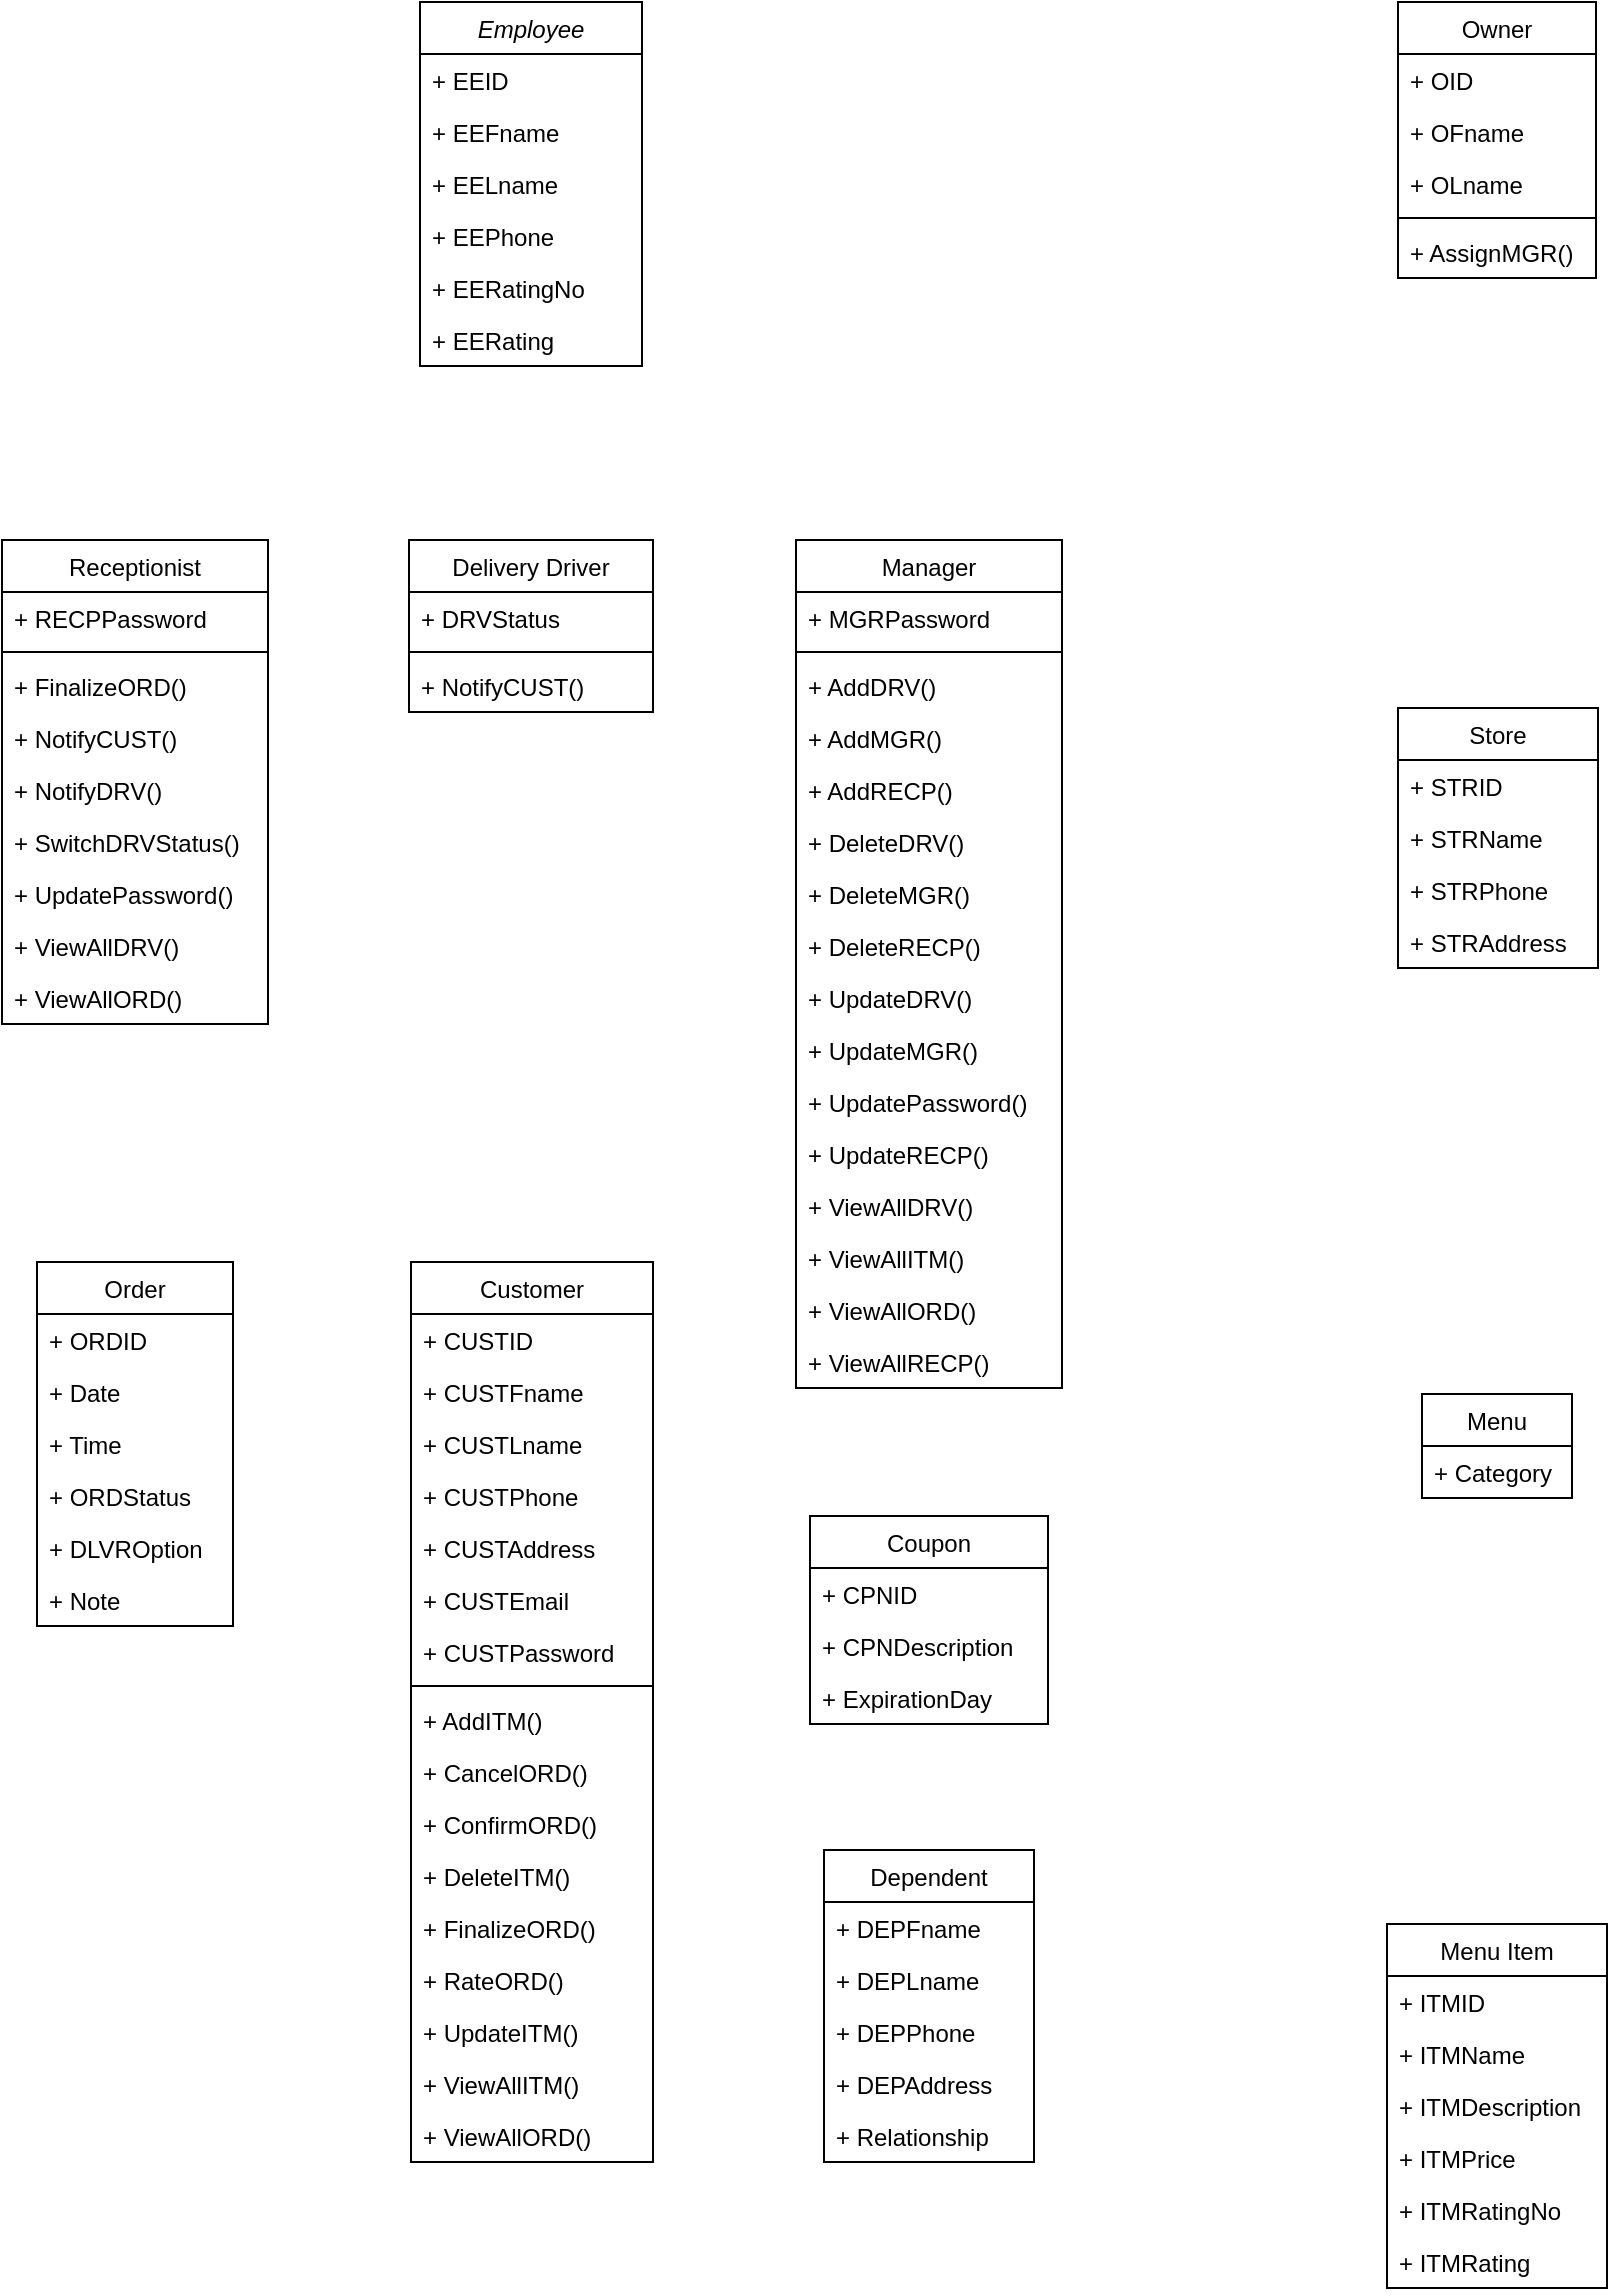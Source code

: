 <mxfile version="17.2.4" type="github">
  <diagram id="C5RBs43oDa-KdzZeNtuy" name="Page-1">
    <mxGraphModel dx="1308" dy="484" grid="0" gridSize="10" guides="1" tooltips="1" connect="1" arrows="1" fold="1" page="1" pageScale="1" pageWidth="827" pageHeight="1169" math="0" shadow="0">
      <root>
        <mxCell id="WIyWlLk6GJQsqaUBKTNV-0" />
        <mxCell id="WIyWlLk6GJQsqaUBKTNV-1" parent="WIyWlLk6GJQsqaUBKTNV-0" />
        <mxCell id="zd1ioimh2hH4Gc_zapRS-0" value="Receptionist" style="swimlane;fontStyle=0;align=center;verticalAlign=top;childLayout=stackLayout;horizontal=1;startSize=26;horizontalStack=0;resizeParent=1;resizeParentMax=0;resizeLast=0;collapsible=1;marginBottom=0;" parent="WIyWlLk6GJQsqaUBKTNV-1" vertex="1">
          <mxGeometry x="10" y="281" width="133" height="242" as="geometry" />
        </mxCell>
        <mxCell id="zd1ioimh2hH4Gc_zapRS-1" value="+ RECPPassword" style="text;strokeColor=none;fillColor=none;align=left;verticalAlign=top;spacingLeft=4;spacingRight=4;overflow=hidden;rotatable=0;points=[[0,0.5],[1,0.5]];portConstraint=eastwest;" parent="zd1ioimh2hH4Gc_zapRS-0" vertex="1">
          <mxGeometry y="26" width="133" height="26" as="geometry" />
        </mxCell>
        <mxCell id="zd1ioimh2hH4Gc_zapRS-2" value="" style="line;strokeWidth=1;fillColor=none;align=left;verticalAlign=middle;spacingTop=-1;spacingLeft=3;spacingRight=3;rotatable=0;labelPosition=right;points=[];portConstraint=eastwest;" parent="zd1ioimh2hH4Gc_zapRS-0" vertex="1">
          <mxGeometry y="52" width="133" height="8" as="geometry" />
        </mxCell>
        <mxCell id="MtqWTWVlkNInYP4Q3nf4-16" value="+ FinalizeORD()" style="text;strokeColor=none;fillColor=none;align=left;verticalAlign=top;spacingLeft=4;spacingRight=4;overflow=hidden;rotatable=0;points=[[0,0.5],[1,0.5]];portConstraint=eastwest;" vertex="1" parent="zd1ioimh2hH4Gc_zapRS-0">
          <mxGeometry y="60" width="133" height="26" as="geometry" />
        </mxCell>
        <mxCell id="MtqWTWVlkNInYP4Q3nf4-0" value="+ NotifyCUST()" style="text;strokeColor=none;fillColor=none;align=left;verticalAlign=top;spacingLeft=4;spacingRight=4;overflow=hidden;rotatable=0;points=[[0,0.5],[1,0.5]];portConstraint=eastwest;" vertex="1" parent="zd1ioimh2hH4Gc_zapRS-0">
          <mxGeometry y="86" width="133" height="26" as="geometry" />
        </mxCell>
        <mxCell id="zd1ioimh2hH4Gc_zapRS-3" value="+ NotifyDRV()" style="text;strokeColor=none;fillColor=none;align=left;verticalAlign=top;spacingLeft=4;spacingRight=4;overflow=hidden;rotatable=0;points=[[0,0.5],[1,0.5]];portConstraint=eastwest;" parent="zd1ioimh2hH4Gc_zapRS-0" vertex="1">
          <mxGeometry y="112" width="133" height="26" as="geometry" />
        </mxCell>
        <mxCell id="MtqWTWVlkNInYP4Q3nf4-17" value="+ SwitchDRVStatus()" style="text;strokeColor=none;fillColor=none;align=left;verticalAlign=top;spacingLeft=4;spacingRight=4;overflow=hidden;rotatable=0;points=[[0,0.5],[1,0.5]];portConstraint=eastwest;" vertex="1" parent="zd1ioimh2hH4Gc_zapRS-0">
          <mxGeometry y="138" width="133" height="26" as="geometry" />
        </mxCell>
        <mxCell id="MtqWTWVlkNInYP4Q3nf4-13" value="+ UpdatePassword()" style="text;strokeColor=none;fillColor=none;align=left;verticalAlign=top;spacingLeft=4;spacingRight=4;overflow=hidden;rotatable=0;points=[[0,0.5],[1,0.5]];portConstraint=eastwest;" vertex="1" parent="zd1ioimh2hH4Gc_zapRS-0">
          <mxGeometry y="164" width="133" height="26" as="geometry" />
        </mxCell>
        <mxCell id="MtqWTWVlkNInYP4Q3nf4-14" value="+ ViewAllDRV()" style="text;strokeColor=none;fillColor=none;align=left;verticalAlign=top;spacingLeft=4;spacingRight=4;overflow=hidden;rotatable=0;points=[[0,0.5],[1,0.5]];portConstraint=eastwest;" vertex="1" parent="zd1ioimh2hH4Gc_zapRS-0">
          <mxGeometry y="190" width="133" height="26" as="geometry" />
        </mxCell>
        <mxCell id="MtqWTWVlkNInYP4Q3nf4-15" value="+ ViewAllORD()" style="text;strokeColor=none;fillColor=none;align=left;verticalAlign=top;spacingLeft=4;spacingRight=4;overflow=hidden;rotatable=0;points=[[0,0.5],[1,0.5]];portConstraint=eastwest;" vertex="1" parent="zd1ioimh2hH4Gc_zapRS-0">
          <mxGeometry y="216" width="133" height="26" as="geometry" />
        </mxCell>
        <mxCell id="zd1ioimh2hH4Gc_zapRS-4" value="Employee" style="swimlane;fontStyle=2;childLayout=stackLayout;horizontal=1;startSize=26;fillColor=none;horizontalStack=0;resizeParent=1;resizeParentMax=0;resizeLast=0;collapsible=1;marginBottom=0;" parent="WIyWlLk6GJQsqaUBKTNV-1" vertex="1">
          <mxGeometry x="219" y="12" width="111" height="182" as="geometry" />
        </mxCell>
        <mxCell id="zd1ioimh2hH4Gc_zapRS-5" value="+ EEID" style="text;strokeColor=none;fillColor=none;align=left;verticalAlign=top;spacingLeft=4;spacingRight=4;overflow=hidden;rotatable=0;points=[[0,0.5],[1,0.5]];portConstraint=eastwest;" parent="zd1ioimh2hH4Gc_zapRS-4" vertex="1">
          <mxGeometry y="26" width="111" height="26" as="geometry" />
        </mxCell>
        <mxCell id="zd1ioimh2hH4Gc_zapRS-6" value="+ EEFname" style="text;strokeColor=none;fillColor=none;align=left;verticalAlign=top;spacingLeft=4;spacingRight=4;overflow=hidden;rotatable=0;points=[[0,0.5],[1,0.5]];portConstraint=eastwest;" parent="zd1ioimh2hH4Gc_zapRS-4" vertex="1">
          <mxGeometry y="52" width="111" height="26" as="geometry" />
        </mxCell>
        <mxCell id="zd1ioimh2hH4Gc_zapRS-7" value="+ EELname" style="text;strokeColor=none;fillColor=none;align=left;verticalAlign=top;spacingLeft=4;spacingRight=4;overflow=hidden;rotatable=0;points=[[0,0.5],[1,0.5]];portConstraint=eastwest;" parent="zd1ioimh2hH4Gc_zapRS-4" vertex="1">
          <mxGeometry y="78" width="111" height="26" as="geometry" />
        </mxCell>
        <mxCell id="MtqWTWVlkNInYP4Q3nf4-12" value="+ EEPhone" style="text;strokeColor=none;fillColor=none;align=left;verticalAlign=top;spacingLeft=4;spacingRight=4;overflow=hidden;rotatable=0;points=[[0,0.5],[1,0.5]];portConstraint=eastwest;" vertex="1" parent="zd1ioimh2hH4Gc_zapRS-4">
          <mxGeometry y="104" width="111" height="26" as="geometry" />
        </mxCell>
        <mxCell id="zd1ioimh2hH4Gc_zapRS-9" value="+ EERatingNo" style="text;strokeColor=none;fillColor=none;align=left;verticalAlign=top;spacingLeft=4;spacingRight=4;overflow=hidden;rotatable=0;points=[[0,0.5],[1,0.5]];portConstraint=eastwest;" parent="zd1ioimh2hH4Gc_zapRS-4" vertex="1">
          <mxGeometry y="130" width="111" height="26" as="geometry" />
        </mxCell>
        <mxCell id="zd1ioimh2hH4Gc_zapRS-12" value="+ EERating" style="text;strokeColor=none;fillColor=none;align=left;verticalAlign=top;spacingLeft=4;spacingRight=4;overflow=hidden;rotatable=0;points=[[0,0.5],[1,0.5]];portConstraint=eastwest;" parent="zd1ioimh2hH4Gc_zapRS-4" vertex="1">
          <mxGeometry y="156" width="111" height="26" as="geometry" />
        </mxCell>
        <mxCell id="zd1ioimh2hH4Gc_zapRS-13" value="Delivery Driver" style="swimlane;fontStyle=0;align=center;verticalAlign=top;childLayout=stackLayout;horizontal=1;startSize=26;horizontalStack=0;resizeParent=1;resizeParentMax=0;resizeLast=0;collapsible=1;marginBottom=0;" parent="WIyWlLk6GJQsqaUBKTNV-1" vertex="1">
          <mxGeometry x="213.5" y="281" width="122" height="86" as="geometry" />
        </mxCell>
        <mxCell id="zd1ioimh2hH4Gc_zapRS-14" value="+ DRVStatus" style="text;strokeColor=none;fillColor=none;align=left;verticalAlign=top;spacingLeft=4;spacingRight=4;overflow=hidden;rotatable=0;points=[[0,0.5],[1,0.5]];portConstraint=eastwest;" parent="zd1ioimh2hH4Gc_zapRS-13" vertex="1">
          <mxGeometry y="26" width="122" height="26" as="geometry" />
        </mxCell>
        <mxCell id="zd1ioimh2hH4Gc_zapRS-15" value="" style="line;strokeWidth=1;fillColor=none;align=left;verticalAlign=middle;spacingTop=-1;spacingLeft=3;spacingRight=3;rotatable=0;labelPosition=right;points=[];portConstraint=eastwest;" parent="zd1ioimh2hH4Gc_zapRS-13" vertex="1">
          <mxGeometry y="52" width="122" height="8" as="geometry" />
        </mxCell>
        <mxCell id="zd1ioimh2hH4Gc_zapRS-16" value="+ NotifyCUST()" style="text;strokeColor=none;fillColor=none;align=left;verticalAlign=top;spacingLeft=4;spacingRight=4;overflow=hidden;rotatable=0;points=[[0,0.5],[1,0.5]];portConstraint=eastwest;" parent="zd1ioimh2hH4Gc_zapRS-13" vertex="1">
          <mxGeometry y="60" width="122" height="26" as="geometry" />
        </mxCell>
        <mxCell id="zd1ioimh2hH4Gc_zapRS-17" value="Manager" style="swimlane;fontStyle=0;align=center;verticalAlign=top;childLayout=stackLayout;horizontal=1;startSize=26;horizontalStack=0;resizeParent=1;resizeParentMax=0;resizeLast=0;collapsible=1;marginBottom=0;" parent="WIyWlLk6GJQsqaUBKTNV-1" vertex="1">
          <mxGeometry x="407" y="281" width="133" height="424" as="geometry" />
        </mxCell>
        <mxCell id="zd1ioimh2hH4Gc_zapRS-18" value="+ MGRPassword" style="text;strokeColor=none;fillColor=none;align=left;verticalAlign=top;spacingLeft=4;spacingRight=4;overflow=hidden;rotatable=0;points=[[0,0.5],[1,0.5]];portConstraint=eastwest;" parent="zd1ioimh2hH4Gc_zapRS-17" vertex="1">
          <mxGeometry y="26" width="133" height="26" as="geometry" />
        </mxCell>
        <mxCell id="zd1ioimh2hH4Gc_zapRS-19" value="" style="line;strokeWidth=1;fillColor=none;align=left;verticalAlign=middle;spacingTop=-1;spacingLeft=3;spacingRight=3;rotatable=0;labelPosition=right;points=[];portConstraint=eastwest;" parent="zd1ioimh2hH4Gc_zapRS-17" vertex="1">
          <mxGeometry y="52" width="133" height="8" as="geometry" />
        </mxCell>
        <mxCell id="zd1ioimh2hH4Gc_zapRS-20" value="+ AddDRV()" style="text;strokeColor=none;fillColor=none;align=left;verticalAlign=top;spacingLeft=4;spacingRight=4;overflow=hidden;rotatable=0;points=[[0,0.5],[1,0.5]];portConstraint=eastwest;" parent="zd1ioimh2hH4Gc_zapRS-17" vertex="1">
          <mxGeometry y="60" width="133" height="26" as="geometry" />
        </mxCell>
        <mxCell id="MtqWTWVlkNInYP4Q3nf4-2" value="+ AddMGR()" style="text;strokeColor=none;fillColor=none;align=left;verticalAlign=top;spacingLeft=4;spacingRight=4;overflow=hidden;rotatable=0;points=[[0,0.5],[1,0.5]];portConstraint=eastwest;" vertex="1" parent="zd1ioimh2hH4Gc_zapRS-17">
          <mxGeometry y="86" width="133" height="26" as="geometry" />
        </mxCell>
        <mxCell id="MtqWTWVlkNInYP4Q3nf4-5" value="+ AddRECP()" style="text;strokeColor=none;fillColor=none;align=left;verticalAlign=top;spacingLeft=4;spacingRight=4;overflow=hidden;rotatable=0;points=[[0,0.5],[1,0.5]];portConstraint=eastwest;" vertex="1" parent="zd1ioimh2hH4Gc_zapRS-17">
          <mxGeometry y="112" width="133" height="26" as="geometry" />
        </mxCell>
        <mxCell id="MtqWTWVlkNInYP4Q3nf4-3" value="+ DeleteDRV()" style="text;strokeColor=none;fillColor=none;align=left;verticalAlign=top;spacingLeft=4;spacingRight=4;overflow=hidden;rotatable=0;points=[[0,0.5],[1,0.5]];portConstraint=eastwest;" vertex="1" parent="zd1ioimh2hH4Gc_zapRS-17">
          <mxGeometry y="138" width="133" height="26" as="geometry" />
        </mxCell>
        <mxCell id="MtqWTWVlkNInYP4Q3nf4-4" value="+ DeleteMGR()" style="text;strokeColor=none;fillColor=none;align=left;verticalAlign=top;spacingLeft=4;spacingRight=4;overflow=hidden;rotatable=0;points=[[0,0.5],[1,0.5]];portConstraint=eastwest;" vertex="1" parent="zd1ioimh2hH4Gc_zapRS-17">
          <mxGeometry y="164" width="133" height="26" as="geometry" />
        </mxCell>
        <mxCell id="MtqWTWVlkNInYP4Q3nf4-1" value="+ DeleteRECP()" style="text;strokeColor=none;fillColor=none;align=left;verticalAlign=top;spacingLeft=4;spacingRight=4;overflow=hidden;rotatable=0;points=[[0,0.5],[1,0.5]];portConstraint=eastwest;" vertex="1" parent="zd1ioimh2hH4Gc_zapRS-17">
          <mxGeometry y="190" width="133" height="26" as="geometry" />
        </mxCell>
        <mxCell id="MtqWTWVlkNInYP4Q3nf4-6" value="+ UpdateDRV()" style="text;strokeColor=none;fillColor=none;align=left;verticalAlign=top;spacingLeft=4;spacingRight=4;overflow=hidden;rotatable=0;points=[[0,0.5],[1,0.5]];portConstraint=eastwest;" vertex="1" parent="zd1ioimh2hH4Gc_zapRS-17">
          <mxGeometry y="216" width="133" height="26" as="geometry" />
        </mxCell>
        <mxCell id="MtqWTWVlkNInYP4Q3nf4-7" value="+ UpdateMGR()" style="text;strokeColor=none;fillColor=none;align=left;verticalAlign=top;spacingLeft=4;spacingRight=4;overflow=hidden;rotatable=0;points=[[0,0.5],[1,0.5]];portConstraint=eastwest;" vertex="1" parent="zd1ioimh2hH4Gc_zapRS-17">
          <mxGeometry y="242" width="133" height="26" as="geometry" />
        </mxCell>
        <mxCell id="MtqWTWVlkNInYP4Q3nf4-20" value="+ UpdatePassword()" style="text;strokeColor=none;fillColor=none;align=left;verticalAlign=top;spacingLeft=4;spacingRight=4;overflow=hidden;rotatable=0;points=[[0,0.5],[1,0.5]];portConstraint=eastwest;" vertex="1" parent="zd1ioimh2hH4Gc_zapRS-17">
          <mxGeometry y="268" width="133" height="26" as="geometry" />
        </mxCell>
        <mxCell id="MtqWTWVlkNInYP4Q3nf4-8" value="+ UpdateRECP()" style="text;strokeColor=none;fillColor=none;align=left;verticalAlign=top;spacingLeft=4;spacingRight=4;overflow=hidden;rotatable=0;points=[[0,0.5],[1,0.5]];portConstraint=eastwest;" vertex="1" parent="zd1ioimh2hH4Gc_zapRS-17">
          <mxGeometry y="294" width="133" height="26" as="geometry" />
        </mxCell>
        <mxCell id="MtqWTWVlkNInYP4Q3nf4-9" value="+ ViewAllDRV()" style="text;strokeColor=none;fillColor=none;align=left;verticalAlign=top;spacingLeft=4;spacingRight=4;overflow=hidden;rotatable=0;points=[[0,0.5],[1,0.5]];portConstraint=eastwest;" vertex="1" parent="zd1ioimh2hH4Gc_zapRS-17">
          <mxGeometry y="320" width="133" height="26" as="geometry" />
        </mxCell>
        <mxCell id="MtqWTWVlkNInYP4Q3nf4-18" value="+ ViewAllITM()" style="text;strokeColor=none;fillColor=none;align=left;verticalAlign=top;spacingLeft=4;spacingRight=4;overflow=hidden;rotatable=0;points=[[0,0.5],[1,0.5]];portConstraint=eastwest;" vertex="1" parent="zd1ioimh2hH4Gc_zapRS-17">
          <mxGeometry y="346" width="133" height="26" as="geometry" />
        </mxCell>
        <mxCell id="MtqWTWVlkNInYP4Q3nf4-19" value="+ ViewAllORD()" style="text;strokeColor=none;fillColor=none;align=left;verticalAlign=top;spacingLeft=4;spacingRight=4;overflow=hidden;rotatable=0;points=[[0,0.5],[1,0.5]];portConstraint=eastwest;" vertex="1" parent="zd1ioimh2hH4Gc_zapRS-17">
          <mxGeometry y="372" width="133" height="26" as="geometry" />
        </mxCell>
        <mxCell id="MtqWTWVlkNInYP4Q3nf4-11" value="+ ViewAllRECP()" style="text;strokeColor=none;fillColor=none;align=left;verticalAlign=top;spacingLeft=4;spacingRight=4;overflow=hidden;rotatable=0;points=[[0,0.5],[1,0.5]];portConstraint=eastwest;" vertex="1" parent="zd1ioimh2hH4Gc_zapRS-17">
          <mxGeometry y="398" width="133" height="26" as="geometry" />
        </mxCell>
        <mxCell id="MtqWTWVlkNInYP4Q3nf4-21" value="Owner" style="swimlane;fontStyle=0;align=center;verticalAlign=top;childLayout=stackLayout;horizontal=1;startSize=26;horizontalStack=0;resizeParent=1;resizeParentMax=0;resizeLast=0;collapsible=1;marginBottom=0;" vertex="1" parent="WIyWlLk6GJQsqaUBKTNV-1">
          <mxGeometry x="708" y="12" width="99" height="138" as="geometry" />
        </mxCell>
        <mxCell id="MtqWTWVlkNInYP4Q3nf4-22" value="+ OID" style="text;strokeColor=none;fillColor=none;align=left;verticalAlign=top;spacingLeft=4;spacingRight=4;overflow=hidden;rotatable=0;points=[[0,0.5],[1,0.5]];portConstraint=eastwest;" vertex="1" parent="MtqWTWVlkNInYP4Q3nf4-21">
          <mxGeometry y="26" width="99" height="26" as="geometry" />
        </mxCell>
        <mxCell id="MtqWTWVlkNInYP4Q3nf4-26" value="+ OFname" style="text;strokeColor=none;fillColor=none;align=left;verticalAlign=top;spacingLeft=4;spacingRight=4;overflow=hidden;rotatable=0;points=[[0,0.5],[1,0.5]];portConstraint=eastwest;" vertex="1" parent="MtqWTWVlkNInYP4Q3nf4-21">
          <mxGeometry y="52" width="99" height="26" as="geometry" />
        </mxCell>
        <mxCell id="MtqWTWVlkNInYP4Q3nf4-25" value="+ OLname" style="text;strokeColor=none;fillColor=none;align=left;verticalAlign=top;spacingLeft=4;spacingRight=4;overflow=hidden;rotatable=0;points=[[0,0.5],[1,0.5]];portConstraint=eastwest;" vertex="1" parent="MtqWTWVlkNInYP4Q3nf4-21">
          <mxGeometry y="78" width="99" height="26" as="geometry" />
        </mxCell>
        <mxCell id="MtqWTWVlkNInYP4Q3nf4-23" value="" style="line;strokeWidth=1;fillColor=none;align=left;verticalAlign=middle;spacingTop=-1;spacingLeft=3;spacingRight=3;rotatable=0;labelPosition=right;points=[];portConstraint=eastwest;" vertex="1" parent="MtqWTWVlkNInYP4Q3nf4-21">
          <mxGeometry y="104" width="99" height="8" as="geometry" />
        </mxCell>
        <mxCell id="MtqWTWVlkNInYP4Q3nf4-24" value="+ AssignMGR()" style="text;strokeColor=none;fillColor=none;align=left;verticalAlign=top;spacingLeft=4;spacingRight=4;overflow=hidden;rotatable=0;points=[[0,0.5],[1,0.5]];portConstraint=eastwest;" vertex="1" parent="MtqWTWVlkNInYP4Q3nf4-21">
          <mxGeometry y="112" width="99" height="26" as="geometry" />
        </mxCell>
        <mxCell id="MtqWTWVlkNInYP4Q3nf4-27" value="Store" style="swimlane;fontStyle=0;childLayout=stackLayout;horizontal=1;startSize=26;fillColor=none;horizontalStack=0;resizeParent=1;resizeParentMax=0;resizeLast=0;collapsible=1;marginBottom=0;" vertex="1" parent="WIyWlLk6GJQsqaUBKTNV-1">
          <mxGeometry x="708" y="365" width="100" height="130" as="geometry" />
        </mxCell>
        <mxCell id="MtqWTWVlkNInYP4Q3nf4-28" value="+ STRID" style="text;strokeColor=none;fillColor=none;align=left;verticalAlign=top;spacingLeft=4;spacingRight=4;overflow=hidden;rotatable=0;points=[[0,0.5],[1,0.5]];portConstraint=eastwest;" vertex="1" parent="MtqWTWVlkNInYP4Q3nf4-27">
          <mxGeometry y="26" width="100" height="26" as="geometry" />
        </mxCell>
        <mxCell id="MtqWTWVlkNInYP4Q3nf4-29" value="+ STRName" style="text;strokeColor=none;fillColor=none;align=left;verticalAlign=top;spacingLeft=4;spacingRight=4;overflow=hidden;rotatable=0;points=[[0,0.5],[1,0.5]];portConstraint=eastwest;" vertex="1" parent="MtqWTWVlkNInYP4Q3nf4-27">
          <mxGeometry y="52" width="100" height="26" as="geometry" />
        </mxCell>
        <mxCell id="MtqWTWVlkNInYP4Q3nf4-31" value="+ STRPhone" style="text;strokeColor=none;fillColor=none;align=left;verticalAlign=top;spacingLeft=4;spacingRight=4;overflow=hidden;rotatable=0;points=[[0,0.5],[1,0.5]];portConstraint=eastwest;" vertex="1" parent="MtqWTWVlkNInYP4Q3nf4-27">
          <mxGeometry y="78" width="100" height="26" as="geometry" />
        </mxCell>
        <mxCell id="MtqWTWVlkNInYP4Q3nf4-32" value="+ STRAddress" style="text;strokeColor=none;fillColor=none;align=left;verticalAlign=top;spacingLeft=4;spacingRight=4;overflow=hidden;rotatable=0;points=[[0,0.5],[1,0.5]];portConstraint=eastwest;" vertex="1" parent="MtqWTWVlkNInYP4Q3nf4-27">
          <mxGeometry y="104" width="100" height="26" as="geometry" />
        </mxCell>
        <mxCell id="MtqWTWVlkNInYP4Q3nf4-34" value="Menu" style="swimlane;fontStyle=0;childLayout=stackLayout;horizontal=1;startSize=26;fillColor=none;horizontalStack=0;resizeParent=1;resizeParentMax=0;resizeLast=0;collapsible=1;marginBottom=0;" vertex="1" parent="WIyWlLk6GJQsqaUBKTNV-1">
          <mxGeometry x="720" y="708" width="75" height="52" as="geometry" />
        </mxCell>
        <mxCell id="MtqWTWVlkNInYP4Q3nf4-35" value="+ Category" style="text;strokeColor=none;fillColor=none;align=left;verticalAlign=top;spacingLeft=4;spacingRight=4;overflow=hidden;rotatable=0;points=[[0,0.5],[1,0.5]];portConstraint=eastwest;" vertex="1" parent="MtqWTWVlkNInYP4Q3nf4-34">
          <mxGeometry y="26" width="75" height="26" as="geometry" />
        </mxCell>
        <mxCell id="MtqWTWVlkNInYP4Q3nf4-39" value="Menu Item" style="swimlane;fontStyle=0;childLayout=stackLayout;horizontal=1;startSize=26;fillColor=none;horizontalStack=0;resizeParent=1;resizeParentMax=0;resizeLast=0;collapsible=1;marginBottom=0;" vertex="1" parent="WIyWlLk6GJQsqaUBKTNV-1">
          <mxGeometry x="702.5" y="973" width="110" height="182" as="geometry" />
        </mxCell>
        <mxCell id="MtqWTWVlkNInYP4Q3nf4-40" value="+ ITMID" style="text;strokeColor=none;fillColor=none;align=left;verticalAlign=top;spacingLeft=4;spacingRight=4;overflow=hidden;rotatable=0;points=[[0,0.5],[1,0.5]];portConstraint=eastwest;" vertex="1" parent="MtqWTWVlkNInYP4Q3nf4-39">
          <mxGeometry y="26" width="110" height="26" as="geometry" />
        </mxCell>
        <mxCell id="MtqWTWVlkNInYP4Q3nf4-41" value="+ ITMName" style="text;strokeColor=none;fillColor=none;align=left;verticalAlign=top;spacingLeft=4;spacingRight=4;overflow=hidden;rotatable=0;points=[[0,0.5],[1,0.5]];portConstraint=eastwest;" vertex="1" parent="MtqWTWVlkNInYP4Q3nf4-39">
          <mxGeometry y="52" width="110" height="26" as="geometry" />
        </mxCell>
        <mxCell id="MtqWTWVlkNInYP4Q3nf4-42" value="+ ITMDescription" style="text;strokeColor=none;fillColor=none;align=left;verticalAlign=top;spacingLeft=4;spacingRight=4;overflow=hidden;rotatable=0;points=[[0,0.5],[1,0.5]];portConstraint=eastwest;" vertex="1" parent="MtqWTWVlkNInYP4Q3nf4-39">
          <mxGeometry y="78" width="110" height="26" as="geometry" />
        </mxCell>
        <mxCell id="MtqWTWVlkNInYP4Q3nf4-43" value="+ ITMPrice" style="text;strokeColor=none;fillColor=none;align=left;verticalAlign=top;spacingLeft=4;spacingRight=4;overflow=hidden;rotatable=0;points=[[0,0.5],[1,0.5]];portConstraint=eastwest;" vertex="1" parent="MtqWTWVlkNInYP4Q3nf4-39">
          <mxGeometry y="104" width="110" height="26" as="geometry" />
        </mxCell>
        <mxCell id="MtqWTWVlkNInYP4Q3nf4-44" value="+ ITMRatingNo" style="text;strokeColor=none;fillColor=none;align=left;verticalAlign=top;spacingLeft=4;spacingRight=4;overflow=hidden;rotatable=0;points=[[0,0.5],[1,0.5]];portConstraint=eastwest;" vertex="1" parent="MtqWTWVlkNInYP4Q3nf4-39">
          <mxGeometry y="130" width="110" height="26" as="geometry" />
        </mxCell>
        <mxCell id="MtqWTWVlkNInYP4Q3nf4-45" value="+ ITMRating" style="text;strokeColor=none;fillColor=none;align=left;verticalAlign=top;spacingLeft=4;spacingRight=4;overflow=hidden;rotatable=0;points=[[0,0.5],[1,0.5]];portConstraint=eastwest;" vertex="1" parent="MtqWTWVlkNInYP4Q3nf4-39">
          <mxGeometry y="156" width="110" height="26" as="geometry" />
        </mxCell>
        <mxCell id="MtqWTWVlkNInYP4Q3nf4-46" value="Coupon" style="swimlane;fontStyle=0;childLayout=stackLayout;horizontal=1;startSize=26;fillColor=none;horizontalStack=0;resizeParent=1;resizeParentMax=0;resizeLast=0;collapsible=1;marginBottom=0;" vertex="1" parent="WIyWlLk6GJQsqaUBKTNV-1">
          <mxGeometry x="414" y="769" width="119" height="104" as="geometry" />
        </mxCell>
        <mxCell id="MtqWTWVlkNInYP4Q3nf4-47" value="+ CPNID" style="text;strokeColor=none;fillColor=none;align=left;verticalAlign=top;spacingLeft=4;spacingRight=4;overflow=hidden;rotatable=0;points=[[0,0.5],[1,0.5]];portConstraint=eastwest;" vertex="1" parent="MtqWTWVlkNInYP4Q3nf4-46">
          <mxGeometry y="26" width="119" height="26" as="geometry" />
        </mxCell>
        <mxCell id="MtqWTWVlkNInYP4Q3nf4-48" value="+ CPNDescription" style="text;strokeColor=none;fillColor=none;align=left;verticalAlign=top;spacingLeft=4;spacingRight=4;overflow=hidden;rotatable=0;points=[[0,0.5],[1,0.5]];portConstraint=eastwest;" vertex="1" parent="MtqWTWVlkNInYP4Q3nf4-46">
          <mxGeometry y="52" width="119" height="26" as="geometry" />
        </mxCell>
        <mxCell id="MtqWTWVlkNInYP4Q3nf4-49" value="+ ExpirationDay" style="text;strokeColor=none;fillColor=none;align=left;verticalAlign=top;spacingLeft=4;spacingRight=4;overflow=hidden;rotatable=0;points=[[0,0.5],[1,0.5]];portConstraint=eastwest;" vertex="1" parent="MtqWTWVlkNInYP4Q3nf4-46">
          <mxGeometry y="78" width="119" height="26" as="geometry" />
        </mxCell>
        <mxCell id="MtqWTWVlkNInYP4Q3nf4-51" value="Customer" style="swimlane;fontStyle=0;align=center;verticalAlign=top;childLayout=stackLayout;horizontal=1;startSize=26;horizontalStack=0;resizeParent=1;resizeParentMax=0;resizeLast=0;collapsible=1;marginBottom=0;" vertex="1" parent="WIyWlLk6GJQsqaUBKTNV-1">
          <mxGeometry x="214.5" y="642" width="121" height="450" as="geometry" />
        </mxCell>
        <mxCell id="MtqWTWVlkNInYP4Q3nf4-52" value="+ CUSTID" style="text;strokeColor=none;fillColor=none;align=left;verticalAlign=top;spacingLeft=4;spacingRight=4;overflow=hidden;rotatable=0;points=[[0,0.5],[1,0.5]];portConstraint=eastwest;" vertex="1" parent="MtqWTWVlkNInYP4Q3nf4-51">
          <mxGeometry y="26" width="121" height="26" as="geometry" />
        </mxCell>
        <mxCell id="MtqWTWVlkNInYP4Q3nf4-53" value="+ CUSTFname" style="text;strokeColor=none;fillColor=none;align=left;verticalAlign=top;spacingLeft=4;spacingRight=4;overflow=hidden;rotatable=0;points=[[0,0.5],[1,0.5]];portConstraint=eastwest;" vertex="1" parent="MtqWTWVlkNInYP4Q3nf4-51">
          <mxGeometry y="52" width="121" height="26" as="geometry" />
        </mxCell>
        <mxCell id="MtqWTWVlkNInYP4Q3nf4-54" value="+ CUSTLname" style="text;strokeColor=none;fillColor=none;align=left;verticalAlign=top;spacingLeft=4;spacingRight=4;overflow=hidden;rotatable=0;points=[[0,0.5],[1,0.5]];portConstraint=eastwest;" vertex="1" parent="MtqWTWVlkNInYP4Q3nf4-51">
          <mxGeometry y="78" width="121" height="26" as="geometry" />
        </mxCell>
        <mxCell id="MtqWTWVlkNInYP4Q3nf4-57" value="+ CUSTPhone" style="text;strokeColor=none;fillColor=none;align=left;verticalAlign=top;spacingLeft=4;spacingRight=4;overflow=hidden;rotatable=0;points=[[0,0.5],[1,0.5]];portConstraint=eastwest;" vertex="1" parent="MtqWTWVlkNInYP4Q3nf4-51">
          <mxGeometry y="104" width="121" height="26" as="geometry" />
        </mxCell>
        <mxCell id="MtqWTWVlkNInYP4Q3nf4-58" value="+ CUSTAddress" style="text;strokeColor=none;fillColor=none;align=left;verticalAlign=top;spacingLeft=4;spacingRight=4;overflow=hidden;rotatable=0;points=[[0,0.5],[1,0.5]];portConstraint=eastwest;" vertex="1" parent="MtqWTWVlkNInYP4Q3nf4-51">
          <mxGeometry y="130" width="121" height="26" as="geometry" />
        </mxCell>
        <mxCell id="MtqWTWVlkNInYP4Q3nf4-59" value="+ CUSTEmail" style="text;strokeColor=none;fillColor=none;align=left;verticalAlign=top;spacingLeft=4;spacingRight=4;overflow=hidden;rotatable=0;points=[[0,0.5],[1,0.5]];portConstraint=eastwest;" vertex="1" parent="MtqWTWVlkNInYP4Q3nf4-51">
          <mxGeometry y="156" width="121" height="26" as="geometry" />
        </mxCell>
        <mxCell id="MtqWTWVlkNInYP4Q3nf4-60" value="+ CUSTPassword" style="text;strokeColor=none;fillColor=none;align=left;verticalAlign=top;spacingLeft=4;spacingRight=4;overflow=hidden;rotatable=0;points=[[0,0.5],[1,0.5]];portConstraint=eastwest;" vertex="1" parent="MtqWTWVlkNInYP4Q3nf4-51">
          <mxGeometry y="182" width="121" height="26" as="geometry" />
        </mxCell>
        <mxCell id="MtqWTWVlkNInYP4Q3nf4-55" value="" style="line;strokeWidth=1;fillColor=none;align=left;verticalAlign=middle;spacingTop=-1;spacingLeft=3;spacingRight=3;rotatable=0;labelPosition=right;points=[];portConstraint=eastwest;" vertex="1" parent="MtqWTWVlkNInYP4Q3nf4-51">
          <mxGeometry y="208" width="121" height="8" as="geometry" />
        </mxCell>
        <mxCell id="MtqWTWVlkNInYP4Q3nf4-56" value="+ AddITM()" style="text;strokeColor=none;fillColor=none;align=left;verticalAlign=top;spacingLeft=4;spacingRight=4;overflow=hidden;rotatable=0;points=[[0,0.5],[1,0.5]];portConstraint=eastwest;" vertex="1" parent="MtqWTWVlkNInYP4Q3nf4-51">
          <mxGeometry y="216" width="121" height="26" as="geometry" />
        </mxCell>
        <mxCell id="MtqWTWVlkNInYP4Q3nf4-66" value="+ CancelORD()" style="text;strokeColor=none;fillColor=none;align=left;verticalAlign=top;spacingLeft=4;spacingRight=4;overflow=hidden;rotatable=0;points=[[0,0.5],[1,0.5]];portConstraint=eastwest;" vertex="1" parent="MtqWTWVlkNInYP4Q3nf4-51">
          <mxGeometry y="242" width="121" height="26" as="geometry" />
        </mxCell>
        <mxCell id="MtqWTWVlkNInYP4Q3nf4-65" value="+ ConfirmORD()" style="text;strokeColor=none;fillColor=none;align=left;verticalAlign=top;spacingLeft=4;spacingRight=4;overflow=hidden;rotatable=0;points=[[0,0.5],[1,0.5]];portConstraint=eastwest;" vertex="1" parent="MtqWTWVlkNInYP4Q3nf4-51">
          <mxGeometry y="268" width="121" height="26" as="geometry" />
        </mxCell>
        <mxCell id="MtqWTWVlkNInYP4Q3nf4-63" value="+ DeleteITM()" style="text;strokeColor=none;fillColor=none;align=left;verticalAlign=top;spacingLeft=4;spacingRight=4;overflow=hidden;rotatable=0;points=[[0,0.5],[1,0.5]];portConstraint=eastwest;" vertex="1" parent="MtqWTWVlkNInYP4Q3nf4-51">
          <mxGeometry y="294" width="121" height="26" as="geometry" />
        </mxCell>
        <mxCell id="MtqWTWVlkNInYP4Q3nf4-67" value="+ FinalizeORD()" style="text;strokeColor=none;fillColor=none;align=left;verticalAlign=top;spacingLeft=4;spacingRight=4;overflow=hidden;rotatable=0;points=[[0,0.5],[1,0.5]];portConstraint=eastwest;" vertex="1" parent="MtqWTWVlkNInYP4Q3nf4-51">
          <mxGeometry y="320" width="121" height="26" as="geometry" />
        </mxCell>
        <mxCell id="MtqWTWVlkNInYP4Q3nf4-85" value="+ RateORD()" style="text;strokeColor=none;fillColor=none;align=left;verticalAlign=top;spacingLeft=4;spacingRight=4;overflow=hidden;rotatable=0;points=[[0,0.5],[1,0.5]];portConstraint=eastwest;" vertex="1" parent="MtqWTWVlkNInYP4Q3nf4-51">
          <mxGeometry y="346" width="121" height="26" as="geometry" />
        </mxCell>
        <mxCell id="MtqWTWVlkNInYP4Q3nf4-64" value="+ UpdateITM()" style="text;strokeColor=none;fillColor=none;align=left;verticalAlign=top;spacingLeft=4;spacingRight=4;overflow=hidden;rotatable=0;points=[[0,0.5],[1,0.5]];portConstraint=eastwest;" vertex="1" parent="MtqWTWVlkNInYP4Q3nf4-51">
          <mxGeometry y="372" width="121" height="26" as="geometry" />
        </mxCell>
        <mxCell id="MtqWTWVlkNInYP4Q3nf4-61" value="+ ViewAllITM()" style="text;strokeColor=none;fillColor=none;align=left;verticalAlign=top;spacingLeft=4;spacingRight=4;overflow=hidden;rotatable=0;points=[[0,0.5],[1,0.5]];portConstraint=eastwest;" vertex="1" parent="MtqWTWVlkNInYP4Q3nf4-51">
          <mxGeometry y="398" width="121" height="26" as="geometry" />
        </mxCell>
        <mxCell id="MtqWTWVlkNInYP4Q3nf4-62" value="+ ViewAllORD()" style="text;strokeColor=none;fillColor=none;align=left;verticalAlign=top;spacingLeft=4;spacingRight=4;overflow=hidden;rotatable=0;points=[[0,0.5],[1,0.5]];portConstraint=eastwest;" vertex="1" parent="MtqWTWVlkNInYP4Q3nf4-51">
          <mxGeometry y="424" width="121" height="26" as="geometry" />
        </mxCell>
        <mxCell id="MtqWTWVlkNInYP4Q3nf4-68" value="Dependent" style="swimlane;fontStyle=0;childLayout=stackLayout;horizontal=1;startSize=26;fillColor=none;horizontalStack=0;resizeParent=1;resizeParentMax=0;resizeLast=0;collapsible=1;marginBottom=0;" vertex="1" parent="WIyWlLk6GJQsqaUBKTNV-1">
          <mxGeometry x="421" y="936" width="105" height="156" as="geometry" />
        </mxCell>
        <mxCell id="MtqWTWVlkNInYP4Q3nf4-69" value="+ DEPFname" style="text;strokeColor=none;fillColor=none;align=left;verticalAlign=top;spacingLeft=4;spacingRight=4;overflow=hidden;rotatable=0;points=[[0,0.5],[1,0.5]];portConstraint=eastwest;" vertex="1" parent="MtqWTWVlkNInYP4Q3nf4-68">
          <mxGeometry y="26" width="105" height="26" as="geometry" />
        </mxCell>
        <mxCell id="MtqWTWVlkNInYP4Q3nf4-70" value="+ DEPLname" style="text;strokeColor=none;fillColor=none;align=left;verticalAlign=top;spacingLeft=4;spacingRight=4;overflow=hidden;rotatable=0;points=[[0,0.5],[1,0.5]];portConstraint=eastwest;" vertex="1" parent="MtqWTWVlkNInYP4Q3nf4-68">
          <mxGeometry y="52" width="105" height="26" as="geometry" />
        </mxCell>
        <mxCell id="MtqWTWVlkNInYP4Q3nf4-71" value="+ DEPPhone" style="text;strokeColor=none;fillColor=none;align=left;verticalAlign=top;spacingLeft=4;spacingRight=4;overflow=hidden;rotatable=0;points=[[0,0.5],[1,0.5]];portConstraint=eastwest;" vertex="1" parent="MtqWTWVlkNInYP4Q3nf4-68">
          <mxGeometry y="78" width="105" height="26" as="geometry" />
        </mxCell>
        <mxCell id="MtqWTWVlkNInYP4Q3nf4-72" value="+ DEPAddress" style="text;strokeColor=none;fillColor=none;align=left;verticalAlign=top;spacingLeft=4;spacingRight=4;overflow=hidden;rotatable=0;points=[[0,0.5],[1,0.5]];portConstraint=eastwest;" vertex="1" parent="MtqWTWVlkNInYP4Q3nf4-68">
          <mxGeometry y="104" width="105" height="26" as="geometry" />
        </mxCell>
        <mxCell id="MtqWTWVlkNInYP4Q3nf4-73" value="+ Relationship" style="text;strokeColor=none;fillColor=none;align=left;verticalAlign=top;spacingLeft=4;spacingRight=4;overflow=hidden;rotatable=0;points=[[0,0.5],[1,0.5]];portConstraint=eastwest;" vertex="1" parent="MtqWTWVlkNInYP4Q3nf4-68">
          <mxGeometry y="130" width="105" height="26" as="geometry" />
        </mxCell>
        <mxCell id="MtqWTWVlkNInYP4Q3nf4-83" value="Order" style="swimlane;fontStyle=0;childLayout=stackLayout;horizontal=1;startSize=26;fillColor=none;horizontalStack=0;resizeParent=1;resizeParentMax=0;resizeLast=0;collapsible=1;marginBottom=0;" vertex="1" parent="WIyWlLk6GJQsqaUBKTNV-1">
          <mxGeometry x="27.5" y="642" width="98" height="182" as="geometry" />
        </mxCell>
        <mxCell id="MtqWTWVlkNInYP4Q3nf4-75" value="+ ORDID" style="text;strokeColor=none;fillColor=none;align=left;verticalAlign=top;spacingLeft=4;spacingRight=4;overflow=hidden;rotatable=0;points=[[0,0.5],[1,0.5]];portConstraint=eastwest;" vertex="1" parent="MtqWTWVlkNInYP4Q3nf4-83">
          <mxGeometry y="26" width="98" height="26" as="geometry" />
        </mxCell>
        <mxCell id="MtqWTWVlkNInYP4Q3nf4-78" value="+ Date" style="text;strokeColor=none;fillColor=none;align=left;verticalAlign=top;spacingLeft=4;spacingRight=4;overflow=hidden;rotatable=0;points=[[0,0.5],[1,0.5]];portConstraint=eastwest;" vertex="1" parent="MtqWTWVlkNInYP4Q3nf4-83">
          <mxGeometry y="52" width="98" height="26" as="geometry" />
        </mxCell>
        <mxCell id="MtqWTWVlkNInYP4Q3nf4-79" value="+ Time" style="text;strokeColor=none;fillColor=none;align=left;verticalAlign=top;spacingLeft=4;spacingRight=4;overflow=hidden;rotatable=0;points=[[0,0.5],[1,0.5]];portConstraint=eastwest;" vertex="1" parent="MtqWTWVlkNInYP4Q3nf4-83">
          <mxGeometry y="78" width="98" height="26" as="geometry" />
        </mxCell>
        <mxCell id="MtqWTWVlkNInYP4Q3nf4-80" value="+ ORDStatus" style="text;strokeColor=none;fillColor=none;align=left;verticalAlign=top;spacingLeft=4;spacingRight=4;overflow=hidden;rotatable=0;points=[[0,0.5],[1,0.5]];portConstraint=eastwest;" vertex="1" parent="MtqWTWVlkNInYP4Q3nf4-83">
          <mxGeometry y="104" width="98" height="26" as="geometry" />
        </mxCell>
        <mxCell id="MtqWTWVlkNInYP4Q3nf4-81" value="+ DLVROption" style="text;strokeColor=none;fillColor=none;align=left;verticalAlign=top;spacingLeft=4;spacingRight=4;overflow=hidden;rotatable=0;points=[[0,0.5],[1,0.5]];portConstraint=eastwest;" vertex="1" parent="MtqWTWVlkNInYP4Q3nf4-83">
          <mxGeometry y="130" width="98" height="26" as="geometry" />
        </mxCell>
        <mxCell id="MtqWTWVlkNInYP4Q3nf4-82" value="+ Note" style="text;strokeColor=none;fillColor=none;align=left;verticalAlign=top;spacingLeft=4;spacingRight=4;overflow=hidden;rotatable=0;points=[[0,0.5],[1,0.5]];portConstraint=eastwest;" vertex="1" parent="MtqWTWVlkNInYP4Q3nf4-83">
          <mxGeometry y="156" width="98" height="26" as="geometry" />
        </mxCell>
      </root>
    </mxGraphModel>
  </diagram>
</mxfile>
